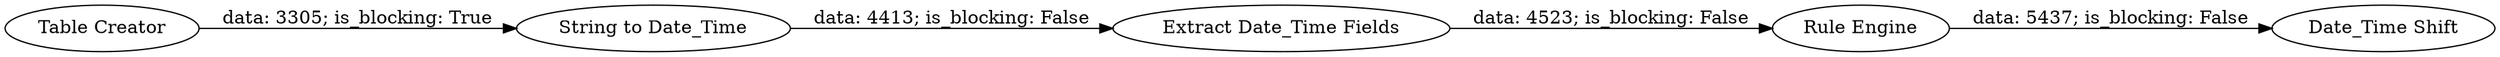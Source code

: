 digraph {
	"-1664866432186038768_8" [label="Table Creator"]
	"-1664866432186038768_5" [label="Rule Engine"]
	"-1664866432186038768_9" [label="String to Date_Time"]
	"-1664866432186038768_6" [label="Date_Time Shift"]
	"-1664866432186038768_2" [label="Extract Date_Time Fields"]
	"-1664866432186038768_5" -> "-1664866432186038768_6" [label="data: 5437; is_blocking: False"]
	"-1664866432186038768_2" -> "-1664866432186038768_5" [label="data: 4523; is_blocking: False"]
	"-1664866432186038768_9" -> "-1664866432186038768_2" [label="data: 4413; is_blocking: False"]
	"-1664866432186038768_8" -> "-1664866432186038768_9" [label="data: 3305; is_blocking: True"]
	rankdir=LR
}
